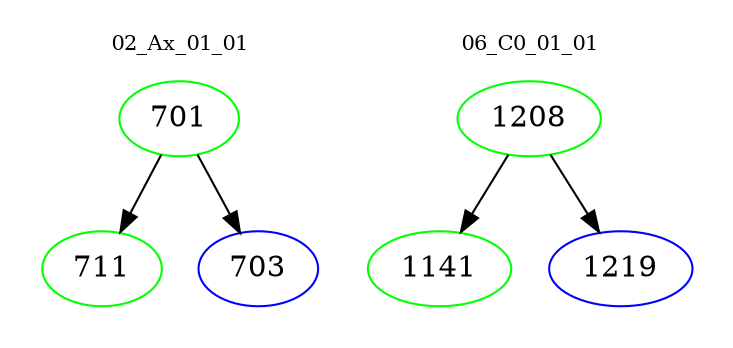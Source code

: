 digraph{
subgraph cluster_0 {
color = white
label = "02_Ax_01_01";
fontsize=10;
T0_701 [label="701", color="green"]
T0_701 -> T0_711 [color="black"]
T0_711 [label="711", color="green"]
T0_701 -> T0_703 [color="black"]
T0_703 [label="703", color="blue"]
}
subgraph cluster_1 {
color = white
label = "06_C0_01_01";
fontsize=10;
T1_1208 [label="1208", color="green"]
T1_1208 -> T1_1141 [color="black"]
T1_1141 [label="1141", color="green"]
T1_1208 -> T1_1219 [color="black"]
T1_1219 [label="1219", color="blue"]
}
}

